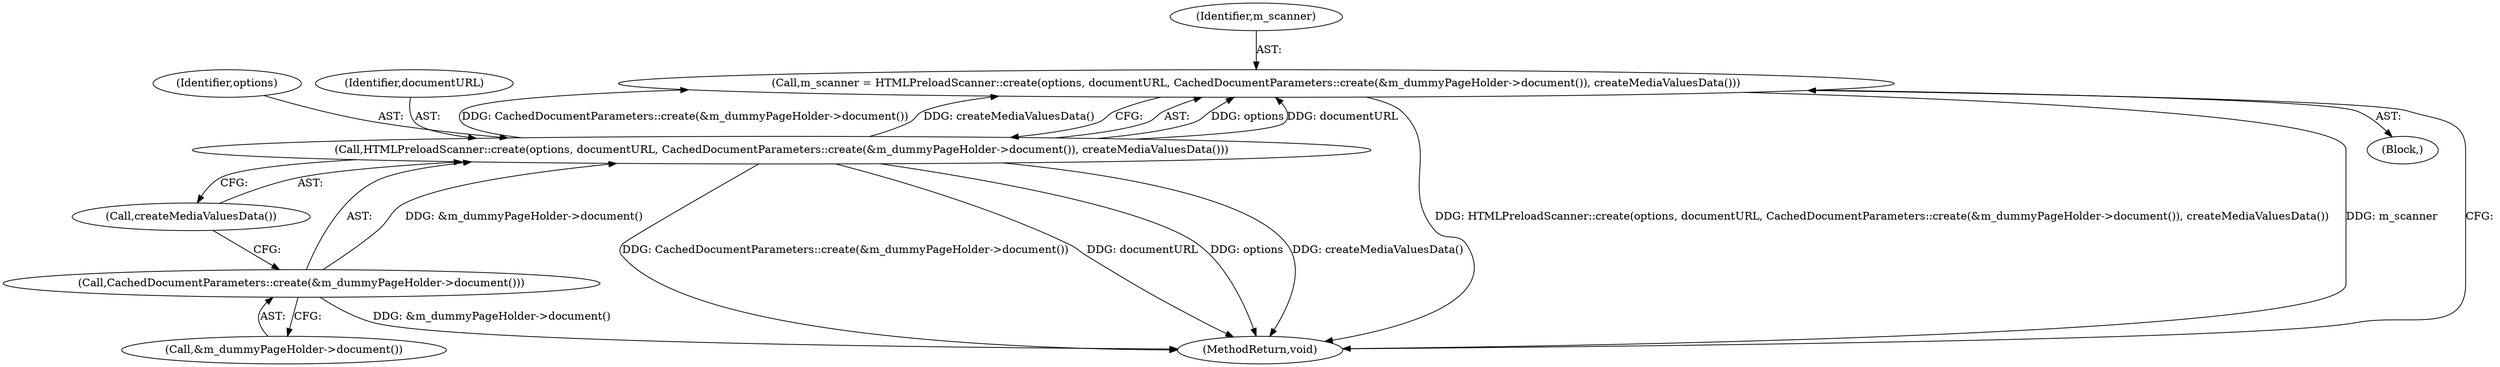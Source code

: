 digraph "0_Chrome_e49d943e9f5f90411313e64d0ae6b646edc85043_2@API" {
"1000121" [label="(Call,m_scanner = HTMLPreloadScanner::create(options, documentURL, CachedDocumentParameters::create(&m_dummyPageHolder->document()), createMediaValuesData()))"];
"1000123" [label="(Call,HTMLPreloadScanner::create(options, documentURL, CachedDocumentParameters::create(&m_dummyPageHolder->document()), createMediaValuesData()))"];
"1000126" [label="(Call,CachedDocumentParameters::create(&m_dummyPageHolder->document()))"];
"1000130" [label="(MethodReturn,void)"];
"1000123" [label="(Call,HTMLPreloadScanner::create(options, documentURL, CachedDocumentParameters::create(&m_dummyPageHolder->document()), createMediaValuesData()))"];
"1000124" [label="(Identifier,options)"];
"1000104" [label="(Block,)"];
"1000122" [label="(Identifier,m_scanner)"];
"1000127" [label="(Call,&m_dummyPageHolder->document())"];
"1000125" [label="(Identifier,documentURL)"];
"1000129" [label="(Call,createMediaValuesData())"];
"1000121" [label="(Call,m_scanner = HTMLPreloadScanner::create(options, documentURL, CachedDocumentParameters::create(&m_dummyPageHolder->document()), createMediaValuesData()))"];
"1000126" [label="(Call,CachedDocumentParameters::create(&m_dummyPageHolder->document()))"];
"1000121" -> "1000104"  [label="AST: "];
"1000121" -> "1000123"  [label="CFG: "];
"1000122" -> "1000121"  [label="AST: "];
"1000123" -> "1000121"  [label="AST: "];
"1000130" -> "1000121"  [label="CFG: "];
"1000121" -> "1000130"  [label="DDG: HTMLPreloadScanner::create(options, documentURL, CachedDocumentParameters::create(&m_dummyPageHolder->document()), createMediaValuesData())"];
"1000121" -> "1000130"  [label="DDG: m_scanner"];
"1000123" -> "1000121"  [label="DDG: options"];
"1000123" -> "1000121"  [label="DDG: documentURL"];
"1000123" -> "1000121"  [label="DDG: CachedDocumentParameters::create(&m_dummyPageHolder->document())"];
"1000123" -> "1000121"  [label="DDG: createMediaValuesData()"];
"1000123" -> "1000129"  [label="CFG: "];
"1000124" -> "1000123"  [label="AST: "];
"1000125" -> "1000123"  [label="AST: "];
"1000126" -> "1000123"  [label="AST: "];
"1000129" -> "1000123"  [label="AST: "];
"1000123" -> "1000130"  [label="DDG: CachedDocumentParameters::create(&m_dummyPageHolder->document())"];
"1000123" -> "1000130"  [label="DDG: documentURL"];
"1000123" -> "1000130"  [label="DDG: options"];
"1000123" -> "1000130"  [label="DDG: createMediaValuesData()"];
"1000126" -> "1000123"  [label="DDG: &m_dummyPageHolder->document()"];
"1000126" -> "1000127"  [label="CFG: "];
"1000127" -> "1000126"  [label="AST: "];
"1000129" -> "1000126"  [label="CFG: "];
"1000126" -> "1000130"  [label="DDG: &m_dummyPageHolder->document()"];
}

